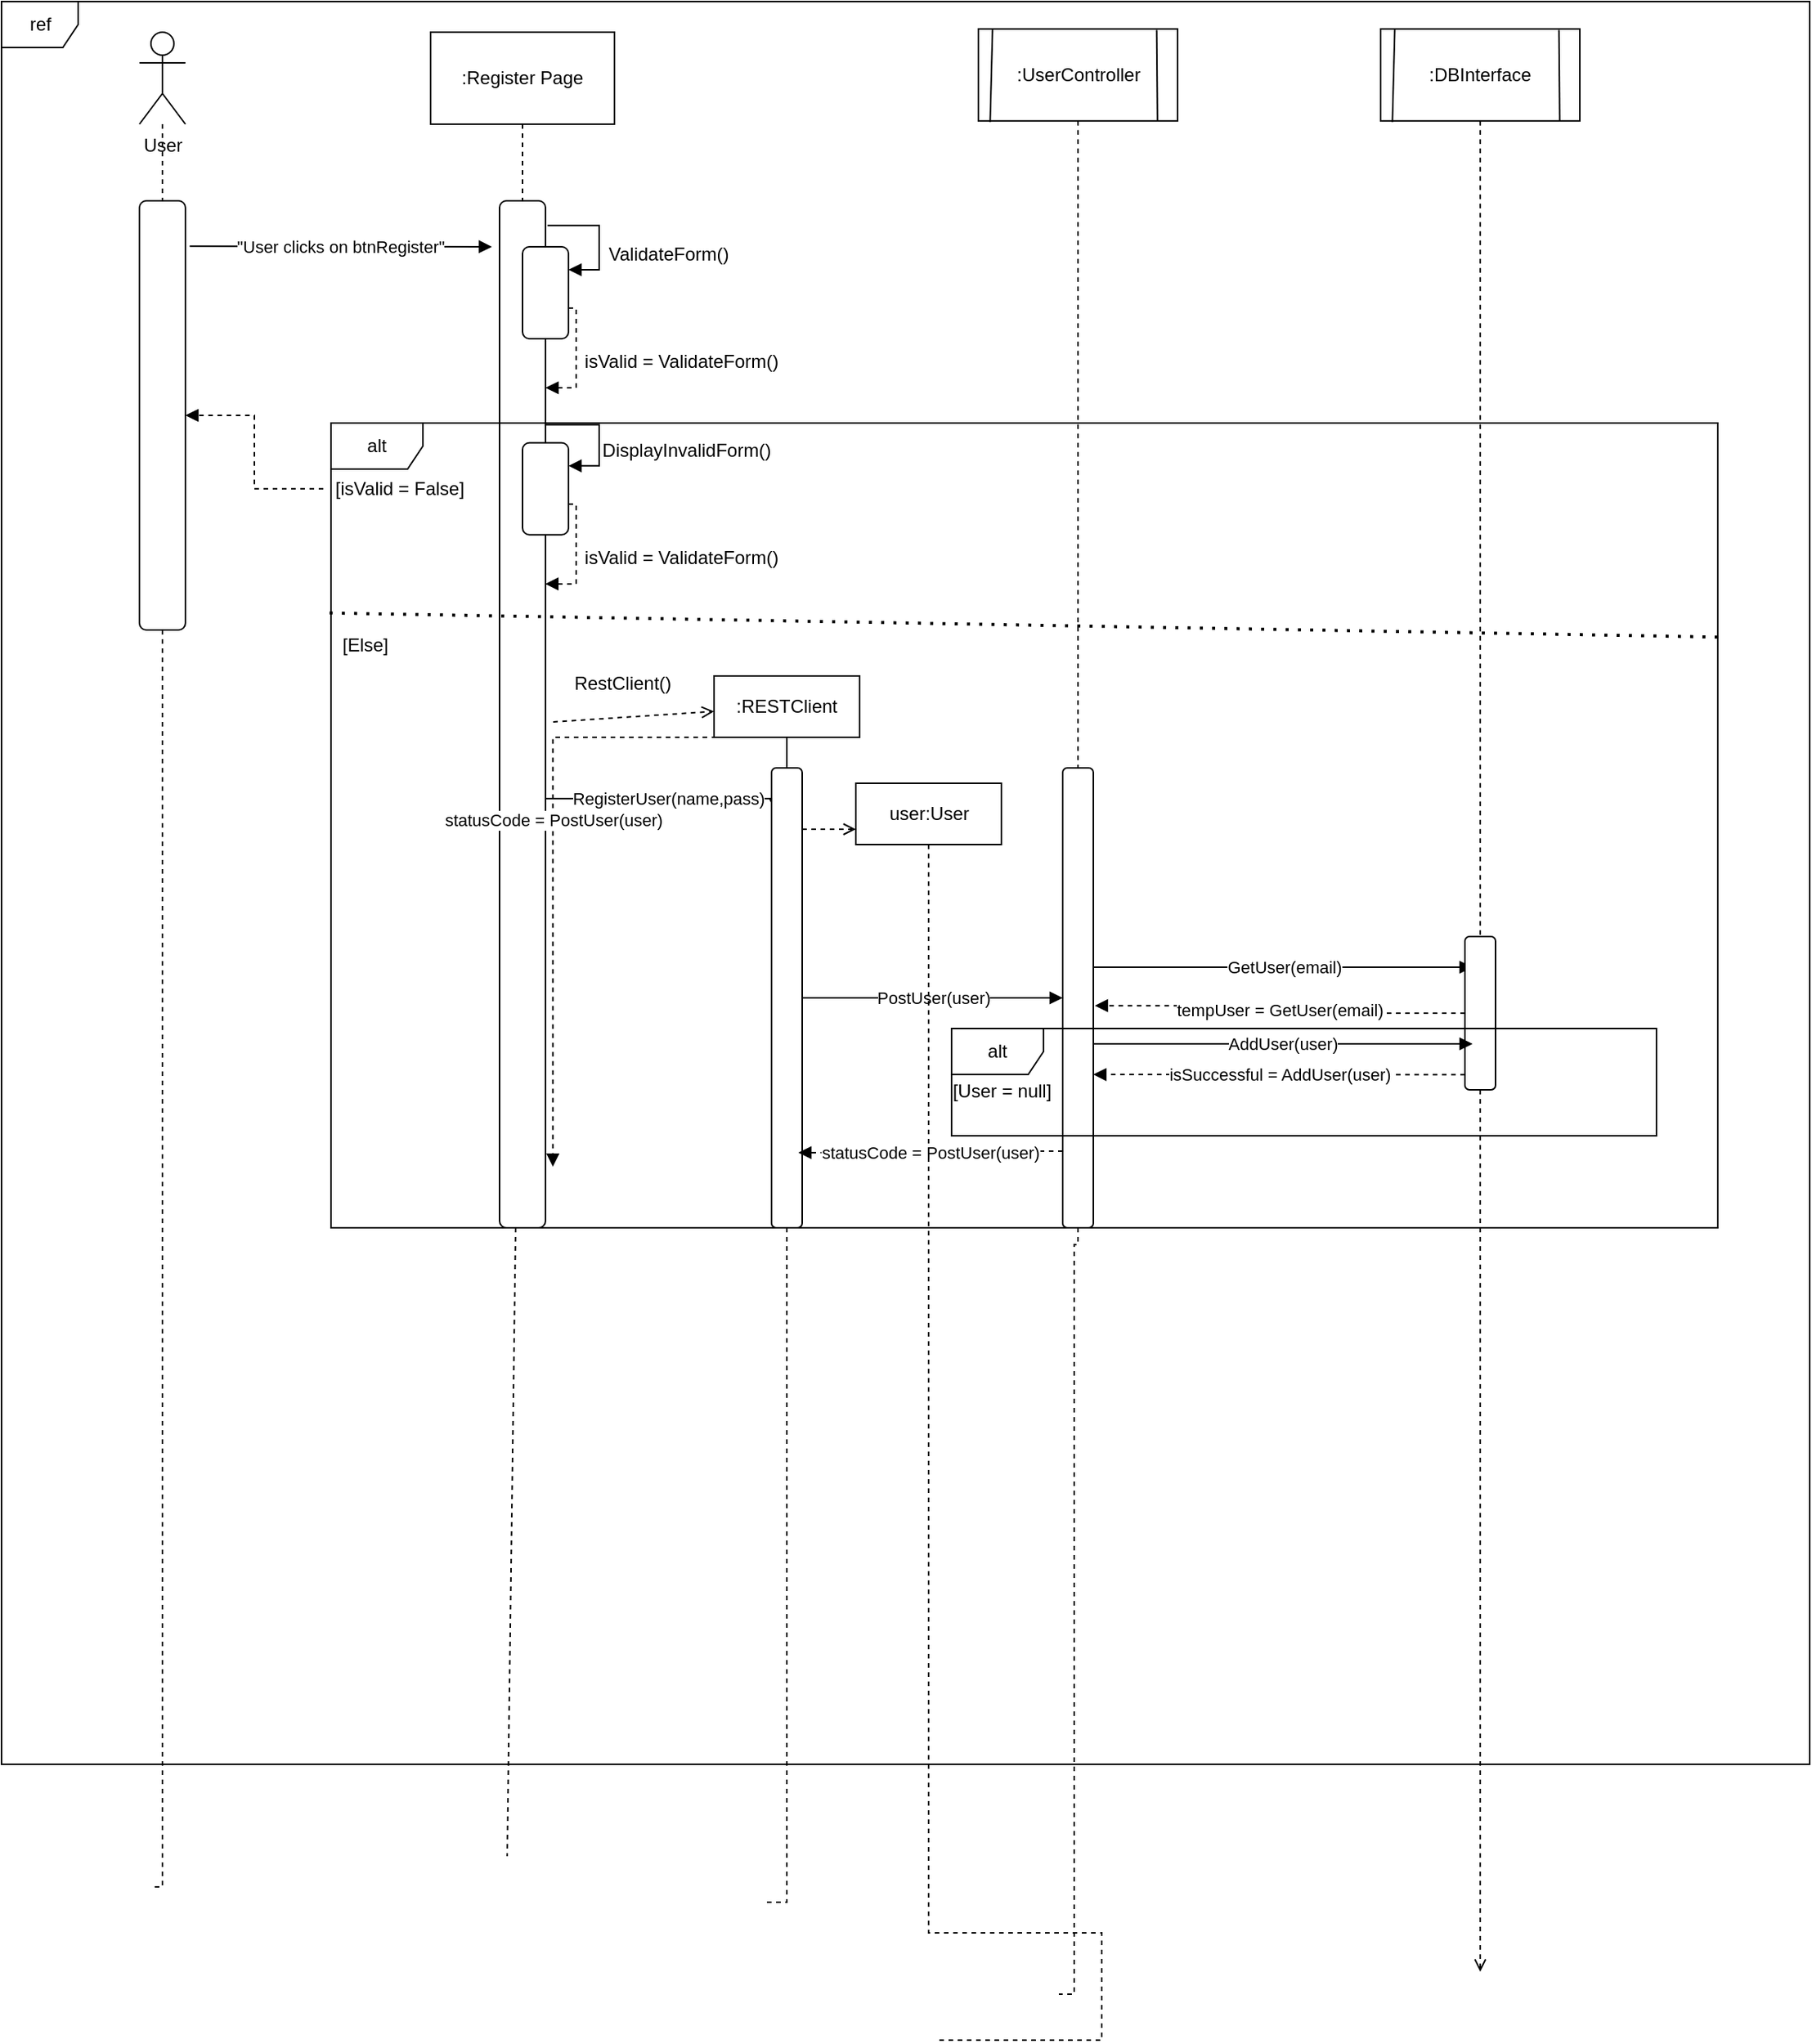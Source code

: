 <mxfile version="20.8.16" type="device"><diagram name="Page-1" id="KKgIxExbmPLoQsklExx3"><mxGraphModel dx="646" dy="378" grid="1" gridSize="10" guides="1" tooltips="1" connect="1" arrows="1" fold="1" page="1" pageScale="1" pageWidth="850" pageHeight="1100" math="0" shadow="0"><root><mxCell id="0"/><mxCell id="1" parent="0"/><mxCell id="mw_QUJTA4HB-zZioiUYf-1" value="ref" style="shape=umlFrame;tabPosition=left;html=1;boundedLbl=1;labelInHeader=1;width=50;height=30;" vertex="1" parent="1"><mxGeometry x="110" y="40" width="1180" height="1150" as="geometry"/></mxCell><mxCell id="mw_QUJTA4HB-zZioiUYf-6" style="rounded=0;orthogonalLoop=1;jettySize=auto;html=1;dashed=1;endArrow=none;endFill=0;startArrow=none;" edge="1" parent="1" source="mw_QUJTA4HB-zZioiUYf-9"><mxGeometry relative="1" as="geometry"><mxPoint x="440" y="1250" as="targetPoint"/></mxGeometry></mxCell><mxCell id="mw_QUJTA4HB-zZioiUYf-3" value=":Register Page" style="rounded=0;whiteSpace=wrap;html=1;" vertex="1" parent="1"><mxGeometry x="390" y="60" width="120" height="60" as="geometry"/></mxCell><mxCell id="mw_QUJTA4HB-zZioiUYf-5" style="edgeStyle=orthogonalEdgeStyle;rounded=0;orthogonalLoop=1;jettySize=auto;html=1;endArrow=none;endFill=0;dashed=1;startArrow=none;" edge="1" parent="1" source="mw_QUJTA4HB-zZioiUYf-7"><mxGeometry relative="1" as="geometry"><mxPoint x="210" y="1270" as="targetPoint"/><Array as="points"><mxPoint x="215" y="1270"/></Array></mxGeometry></mxCell><mxCell id="mw_QUJTA4HB-zZioiUYf-4" value="User" style="shape=umlActor;verticalLabelPosition=bottom;verticalAlign=top;html=1;outlineConnect=0;" vertex="1" parent="1"><mxGeometry x="200" y="60" width="30" height="60" as="geometry"/></mxCell><mxCell id="mw_QUJTA4HB-zZioiUYf-8" value="" style="edgeStyle=orthogonalEdgeStyle;rounded=0;orthogonalLoop=1;jettySize=auto;html=1;endArrow=none;endFill=0;dashed=1;" edge="1" parent="1" source="mw_QUJTA4HB-zZioiUYf-4" target="mw_QUJTA4HB-zZioiUYf-7"><mxGeometry relative="1" as="geometry"><mxPoint x="215" y="570" as="targetPoint"/><mxPoint x="215" y="120" as="sourcePoint"/></mxGeometry></mxCell><mxCell id="mw_QUJTA4HB-zZioiUYf-7" value="" style="rounded=1;whiteSpace=wrap;html=1;" vertex="1" parent="1"><mxGeometry x="200" y="170" width="30" height="280" as="geometry"/></mxCell><mxCell id="mw_QUJTA4HB-zZioiUYf-10" value="" style="rounded=0;orthogonalLoop=1;jettySize=auto;html=1;dashed=1;endArrow=none;endFill=0;" edge="1" parent="1" source="mw_QUJTA4HB-zZioiUYf-3" target="mw_QUJTA4HB-zZioiUYf-9"><mxGeometry relative="1" as="geometry"><mxPoint x="400" y="570" as="targetPoint"/><mxPoint x="400" y="120" as="sourcePoint"/></mxGeometry></mxCell><mxCell id="mw_QUJTA4HB-zZioiUYf-45" value="RegisterUser(name,pass)" style="edgeStyle=orthogonalEdgeStyle;rounded=0;orthogonalLoop=1;jettySize=auto;html=1;entryX=0.125;entryY=0.095;entryDx=0;entryDy=0;entryPerimeter=0;endArrow=block;endFill=1;" edge="1" parent="1" source="mw_QUJTA4HB-zZioiUYf-9" target="mw_QUJTA4HB-zZioiUYf-40"><mxGeometry relative="1" as="geometry"><Array as="points"><mxPoint x="510" y="560"/><mxPoint x="510" y="560"/></Array></mxGeometry></mxCell><mxCell id="mw_QUJTA4HB-zZioiUYf-9" value="" style="rounded=1;whiteSpace=wrap;html=1;" vertex="1" parent="1"><mxGeometry x="435" y="170" width="30" height="670" as="geometry"/></mxCell><mxCell id="mw_QUJTA4HB-zZioiUYf-11" value="&quot;User clicks on btnRegister&quot;" style="endArrow=block;html=1;rounded=0;exitX=1.093;exitY=0.106;exitDx=0;exitDy=0;exitPerimeter=0;endFill=1;" edge="1" parent="1" source="mw_QUJTA4HB-zZioiUYf-7"><mxGeometry width="50" height="50" relative="1" as="geometry"><mxPoint x="270" y="240" as="sourcePoint"/><mxPoint x="430" y="200" as="targetPoint"/></mxGeometry></mxCell><mxCell id="mw_QUJTA4HB-zZioiUYf-15" style="edgeStyle=orthogonalEdgeStyle;rounded=0;orthogonalLoop=1;jettySize=auto;html=1;endArrow=block;endFill=1;dashed=1;" edge="1" parent="1" source="mw_QUJTA4HB-zZioiUYf-12"><mxGeometry relative="1" as="geometry"><mxPoint x="465" y="292" as="targetPoint"/><Array as="points"><mxPoint x="485" y="240"/><mxPoint x="485" y="292"/></Array></mxGeometry></mxCell><mxCell id="mw_QUJTA4HB-zZioiUYf-12" value="" style="rounded=1;whiteSpace=wrap;html=1;" vertex="1" parent="1"><mxGeometry x="450" y="200" width="30" height="60" as="geometry"/></mxCell><mxCell id="mw_QUJTA4HB-zZioiUYf-13" value="" style="endArrow=block;html=1;rounded=0;exitX=1.043;exitY=0.024;exitDx=0;exitDy=0;edgeStyle=orthogonalEdgeStyle;exitPerimeter=0;endFill=1;" edge="1" parent="1" source="mw_QUJTA4HB-zZioiUYf-9" target="mw_QUJTA4HB-zZioiUYf-12"><mxGeometry width="50" height="50" relative="1" as="geometry"><mxPoint x="520" y="250" as="sourcePoint"/><mxPoint x="570" y="200" as="targetPoint"/><Array as="points"><mxPoint x="500" y="186"/><mxPoint x="500" y="215"/></Array></mxGeometry></mxCell><mxCell id="mw_QUJTA4HB-zZioiUYf-16" value="ValidateForm()" style="text;html=1;align=center;verticalAlign=middle;resizable=0;points=[];autosize=1;strokeColor=none;fillColor=none;" vertex="1" parent="1"><mxGeometry x="495" y="190" width="100" height="30" as="geometry"/></mxCell><mxCell id="mw_QUJTA4HB-zZioiUYf-17" value="isValid = ValidateForm()&amp;nbsp;" style="text;html=1;align=center;verticalAlign=middle;resizable=0;points=[];autosize=1;strokeColor=none;fillColor=none;" vertex="1" parent="1"><mxGeometry x="480" y="260" width="150" height="30" as="geometry"/></mxCell><mxCell id="mw_QUJTA4HB-zZioiUYf-18" value="alt" style="shape=umlFrame;whiteSpace=wrap;html=1;" vertex="1" parent="1"><mxGeometry x="325" y="315" width="905" height="525" as="geometry"/></mxCell><mxCell id="mw_QUJTA4HB-zZioiUYf-65" value="" style="edgeStyle=orthogonalEdgeStyle;rounded=0;orthogonalLoop=1;jettySize=auto;html=1;dashed=1;endArrow=block;endFill=1;" edge="1" parent="1" source="mw_QUJTA4HB-zZioiUYf-19" target="mw_QUJTA4HB-zZioiUYf-7"><mxGeometry relative="1" as="geometry"/></mxCell><mxCell id="mw_QUJTA4HB-zZioiUYf-19" value="[isValid = False]" style="text;html=1;strokeColor=none;fillColor=none;align=center;verticalAlign=middle;whiteSpace=wrap;rounded=0;" vertex="1" parent="1"><mxGeometry x="320" y="347.88" width="100" height="20" as="geometry"/></mxCell><mxCell id="mw_QUJTA4HB-zZioiUYf-22" value="[Else]" style="text;html=1;strokeColor=none;fillColor=none;align=center;verticalAlign=middle;whiteSpace=wrap;rounded=0;" vertex="1" parent="1"><mxGeometry x="325" y="450" width="45" height="20" as="geometry"/></mxCell><mxCell id="mw_QUJTA4HB-zZioiUYf-24" style="edgeStyle=orthogonalEdgeStyle;rounded=0;orthogonalLoop=1;jettySize=auto;html=1;entryX=0.996;entryY=0.436;entryDx=0;entryDy=0;entryPerimeter=0;endArrow=block;endFill=1;dashed=1;" edge="1" parent="1" source="mw_QUJTA4HB-zZioiUYf-25"><mxGeometry relative="1" as="geometry"><mxPoint x="464.88" y="419.96" as="targetPoint"/><Array as="points"><mxPoint x="485" y="367.88"/><mxPoint x="485" y="419.88"/></Array></mxGeometry></mxCell><mxCell id="mw_QUJTA4HB-zZioiUYf-25" value="" style="rounded=1;whiteSpace=wrap;html=1;" vertex="1" parent="1"><mxGeometry x="450" y="327.88" width="30" height="60" as="geometry"/></mxCell><mxCell id="mw_QUJTA4HB-zZioiUYf-26" value="" style="endArrow=block;html=1;rounded=0;exitX=0.98;exitY=0.065;exitDx=0;exitDy=0;edgeStyle=orthogonalEdgeStyle;exitPerimeter=0;endFill=1;" edge="1" parent="1" target="mw_QUJTA4HB-zZioiUYf-25"><mxGeometry width="50" height="50" relative="1" as="geometry"><mxPoint x="464.4" y="316.08" as="sourcePoint"/><mxPoint x="570" y="327.88" as="targetPoint"/><Array as="points"><mxPoint x="500" y="342.88"/></Array></mxGeometry></mxCell><mxCell id="mw_QUJTA4HB-zZioiUYf-27" value="&amp;nbsp; &amp;nbsp; &amp;nbsp; &amp;nbsp;DisplayInvalidForm()" style="text;html=1;align=center;verticalAlign=middle;resizable=0;points=[];autosize=1;strokeColor=none;fillColor=none;" vertex="1" parent="1"><mxGeometry x="465" y="317.88" width="160" height="30" as="geometry"/></mxCell><mxCell id="mw_QUJTA4HB-zZioiUYf-28" value="isValid = ValidateForm()&amp;nbsp;" style="text;html=1;align=center;verticalAlign=middle;resizable=0;points=[];autosize=1;strokeColor=none;fillColor=none;" vertex="1" parent="1"><mxGeometry x="480" y="387.88" width="150" height="30" as="geometry"/></mxCell><mxCell id="mw_QUJTA4HB-zZioiUYf-39" style="edgeStyle=orthogonalEdgeStyle;rounded=0;orthogonalLoop=1;jettySize=auto;html=1;dashed=1;endArrow=none;endFill=0;startArrow=none;" edge="1" parent="1" source="mw_QUJTA4HB-zZioiUYf-40"><mxGeometry relative="1" as="geometry"><mxPoint x="608" y="1280" as="targetPoint"/><Array as="points"><mxPoint x="622" y="1280"/></Array></mxGeometry></mxCell><mxCell id="mw_QUJTA4HB-zZioiUYf-29" value=":RESTClient" style="rounded=0;whiteSpace=wrap;html=1;" vertex="1" parent="1"><mxGeometry x="575" y="480" width="95" height="40" as="geometry"/></mxCell><mxCell id="mw_QUJTA4HB-zZioiUYf-30" value="" style="endArrow=none;dashed=1;html=1;dashPattern=1 3;strokeWidth=2;rounded=0;exitX=-0.001;exitY=0.236;exitDx=0;exitDy=0;exitPerimeter=0;entryX=1.002;entryY=0.266;entryDx=0;entryDy=0;entryPerimeter=0;" edge="1" parent="1" source="mw_QUJTA4HB-zZioiUYf-18" target="mw_QUJTA4HB-zZioiUYf-18"><mxGeometry width="50" height="50" relative="1" as="geometry"><mxPoint x="420" y="530" as="sourcePoint"/><mxPoint x="470" y="480" as="targetPoint"/></mxGeometry></mxCell><mxCell id="mw_QUJTA4HB-zZioiUYf-31" value="" style="endArrow=open;html=1;rounded=0;dashed=1;endFill=0;startArrow=none;" edge="1" parent="1" target="mw_QUJTA4HB-zZioiUYf-29"><mxGeometry x="-0.581" y="-30" width="50" height="50" relative="1" as="geometry"><mxPoint x="470" y="510" as="sourcePoint"/><mxPoint x="560" y="490" as="targetPoint"/><mxPoint as="offset"/></mxGeometry></mxCell><mxCell id="mw_QUJTA4HB-zZioiUYf-36" style="edgeStyle=orthogonalEdgeStyle;rounded=0;orthogonalLoop=1;jettySize=auto;html=1;endArrow=none;endFill=0;dashed=1;startArrow=none;" edge="1" parent="1" source="mw_QUJTA4HB-zZioiUYf-42"><mxGeometry relative="1" as="geometry"><mxPoint x="800" y="1340" as="targetPoint"/><Array as="points"><mxPoint x="812" y="851"/><mxPoint x="810" y="851"/><mxPoint x="810" y="1340"/></Array></mxGeometry></mxCell><mxCell id="mw_QUJTA4HB-zZioiUYf-32" value=":UserController" style="rounded=0;whiteSpace=wrap;html=1;" vertex="1" parent="1"><mxGeometry x="747.5" y="57.88" width="130" height="60" as="geometry"/></mxCell><mxCell id="mw_QUJTA4HB-zZioiUYf-34" value="" style="endArrow=none;html=1;rounded=0;entryX=0.071;entryY=-0.001;entryDx=0;entryDy=0;entryPerimeter=0;exitX=0.059;exitY=1.012;exitDx=0;exitDy=0;exitPerimeter=0;" edge="1" parent="1" source="mw_QUJTA4HB-zZioiUYf-32" target="mw_QUJTA4HB-zZioiUYf-32"><mxGeometry width="50" height="50" relative="1" as="geometry"><mxPoint x="700" y="200" as="sourcePoint"/><mxPoint x="750" y="150" as="targetPoint"/></mxGeometry></mxCell><mxCell id="mw_QUJTA4HB-zZioiUYf-35" value="" style="endArrow=none;html=1;rounded=0;entryX=0.895;entryY=0.013;entryDx=0;entryDy=0;entryPerimeter=0;exitX=0.899;exitY=1.002;exitDx=0;exitDy=0;exitPerimeter=0;" edge="1" parent="1" source="mw_QUJTA4HB-zZioiUYf-32" target="mw_QUJTA4HB-zZioiUYf-32"><mxGeometry width="50" height="50" relative="1" as="geometry"><mxPoint x="728.85" y="130.72" as="sourcePoint"/><mxPoint x="730.65" y="69.94" as="targetPoint"/></mxGeometry></mxCell><mxCell id="mw_QUJTA4HB-zZioiUYf-37" value="RestClient()" style="text;html=1;align=center;verticalAlign=middle;resizable=0;points=[];autosize=1;strokeColor=none;fillColor=none;" vertex="1" parent="1"><mxGeometry x="470" y="470" width="90" height="30" as="geometry"/></mxCell><mxCell id="mw_QUJTA4HB-zZioiUYf-41" value="" style="edgeStyle=orthogonalEdgeStyle;rounded=0;orthogonalLoop=1;jettySize=auto;html=1;dashed=1;endArrow=none;endFill=0;" edge="1" parent="1" source="mw_QUJTA4HB-zZioiUYf-29" target="mw_QUJTA4HB-zZioiUYf-40"><mxGeometry relative="1" as="geometry"><mxPoint x="607.5" y="941.28" as="targetPoint"/><mxPoint x="607.5" y="520" as="sourcePoint"/></mxGeometry></mxCell><mxCell id="mw_QUJTA4HB-zZioiUYf-44" value="PostUser(user)" style="edgeStyle=orthogonalEdgeStyle;rounded=0;orthogonalLoop=1;jettySize=auto;html=1;endArrow=block;endFill=1;exitX=1;exitY=0.5;exitDx=0;exitDy=0;" edge="1" parent="1" source="mw_QUJTA4HB-zZioiUYf-40" target="mw_QUJTA4HB-zZioiUYf-42"><mxGeometry relative="1" as="geometry"><mxPoint x="560" y="645" as="sourcePoint"/><Array as="points"/></mxGeometry></mxCell><mxCell id="mw_QUJTA4HB-zZioiUYf-48" style="edgeStyle=orthogonalEdgeStyle;rounded=0;orthogonalLoop=1;jettySize=auto;html=1;dashed=1;endArrow=open;endFill=0;" edge="1" parent="1" source="mw_QUJTA4HB-zZioiUYf-40" target="mw_QUJTA4HB-zZioiUYf-46"><mxGeometry relative="1" as="geometry"><Array as="points"><mxPoint x="650" y="580"/><mxPoint x="650" y="580"/></Array></mxGeometry></mxCell><mxCell id="mw_QUJTA4HB-zZioiUYf-40" value="" style="rounded=1;whiteSpace=wrap;html=1;" vertex="1" parent="1"><mxGeometry x="612.5" y="540" width="20" height="300" as="geometry"/></mxCell><mxCell id="mw_QUJTA4HB-zZioiUYf-43" value="" style="edgeStyle=orthogonalEdgeStyle;rounded=0;orthogonalLoop=1;jettySize=auto;html=1;endArrow=none;endFill=0;dashed=1;" edge="1" parent="1" source="mw_QUJTA4HB-zZioiUYf-32" target="mw_QUJTA4HB-zZioiUYf-42"><mxGeometry relative="1" as="geometry"><mxPoint x="805" y="850.64" as="targetPoint"/><mxPoint x="805" y="120" as="sourcePoint"/></mxGeometry></mxCell><mxCell id="mw_QUJTA4HB-zZioiUYf-58" value="GetUser(email)" style="edgeStyle=orthogonalEdgeStyle;rounded=0;orthogonalLoop=1;jettySize=auto;html=1;endArrow=block;endFill=1;" edge="1" parent="1" source="mw_QUJTA4HB-zZioiUYf-42"><mxGeometry relative="1" as="geometry"><mxPoint x="1070" y="670" as="targetPoint"/><Array as="points"><mxPoint x="1065" y="670"/></Array></mxGeometry></mxCell><mxCell id="mw_QUJTA4HB-zZioiUYf-66" value="statusCode = PostUser(user)" style="edgeStyle=orthogonalEdgeStyle;rounded=0;orthogonalLoop=1;jettySize=auto;html=1;dashed=1;endArrow=block;endFill=1;" edge="1" parent="1" source="mw_QUJTA4HB-zZioiUYf-42"><mxGeometry relative="1" as="geometry"><mxPoint x="630" y="791" as="targetPoint"/><Array as="points"><mxPoint x="716" y="790"/><mxPoint x="716" y="791"/></Array></mxGeometry></mxCell><mxCell id="mw_QUJTA4HB-zZioiUYf-42" value="" style="rounded=1;whiteSpace=wrap;html=1;" vertex="1" parent="1"><mxGeometry x="802.5" y="540" width="20" height="300" as="geometry"/></mxCell><mxCell id="mw_QUJTA4HB-zZioiUYf-47" style="edgeStyle=orthogonalEdgeStyle;rounded=0;orthogonalLoop=1;jettySize=auto;html=1;endArrow=none;endFill=0;dashed=1;" edge="1" parent="1" source="mw_QUJTA4HB-zZioiUYf-46"><mxGeometry relative="1" as="geometry"><mxPoint x="720" y="1370" as="targetPoint"/><Array as="points"><mxPoint x="715" y="1300"/><mxPoint x="828" y="1300"/></Array></mxGeometry></mxCell><mxCell id="mw_QUJTA4HB-zZioiUYf-46" value="user:User" style="rounded=0;whiteSpace=wrap;html=1;" vertex="1" parent="1"><mxGeometry x="667.5" y="550" width="95" height="40" as="geometry"/></mxCell><mxCell id="mw_QUJTA4HB-zZioiUYf-55" style="edgeStyle=orthogonalEdgeStyle;rounded=0;orthogonalLoop=1;jettySize=auto;html=1;dashed=1;endArrow=open;endFill=0;startArrow=none;" edge="1" parent="1" source="mw_QUJTA4HB-zZioiUYf-56"><mxGeometry relative="1" as="geometry"><mxPoint x="1075" y="1325.333" as="targetPoint"/></mxGeometry></mxCell><mxCell id="mw_QUJTA4HB-zZioiUYf-52" value=":DBInterface" style="rounded=0;whiteSpace=wrap;html=1;" vertex="1" parent="1"><mxGeometry x="1010" y="57.88" width="130" height="60" as="geometry"/></mxCell><mxCell id="mw_QUJTA4HB-zZioiUYf-53" value="" style="endArrow=none;html=1;rounded=0;entryX=0.071;entryY=-0.001;entryDx=0;entryDy=0;entryPerimeter=0;exitX=0.059;exitY=1.012;exitDx=0;exitDy=0;exitPerimeter=0;" edge="1" parent="1" source="mw_QUJTA4HB-zZioiUYf-52" target="mw_QUJTA4HB-zZioiUYf-52"><mxGeometry width="50" height="50" relative="1" as="geometry"><mxPoint x="940" y="242.18" as="sourcePoint"/><mxPoint x="990" y="192.18" as="targetPoint"/></mxGeometry></mxCell><mxCell id="mw_QUJTA4HB-zZioiUYf-54" value="" style="endArrow=none;html=1;rounded=0;entryX=0.895;entryY=0.013;entryDx=0;entryDy=0;entryPerimeter=0;exitX=0.899;exitY=1.002;exitDx=0;exitDy=0;exitPerimeter=0;" edge="1" parent="1" source="mw_QUJTA4HB-zZioiUYf-52" target="mw_QUJTA4HB-zZioiUYf-52"><mxGeometry width="50" height="50" relative="1" as="geometry"><mxPoint x="968.85" y="172.9" as="sourcePoint"/><mxPoint x="970.65" y="112.12" as="targetPoint"/></mxGeometry></mxCell><mxCell id="mw_QUJTA4HB-zZioiUYf-57" value="" style="edgeStyle=orthogonalEdgeStyle;rounded=0;orthogonalLoop=1;jettySize=auto;html=1;dashed=1;endArrow=none;endFill=0;" edge="1" parent="1" source="mw_QUJTA4HB-zZioiUYf-52" target="mw_QUJTA4HB-zZioiUYf-56"><mxGeometry relative="1" as="geometry"><mxPoint x="1075.0" y="1325.333" as="targetPoint"/><mxPoint x="1075.0" y="117.88" as="sourcePoint"/></mxGeometry></mxCell><mxCell id="mw_QUJTA4HB-zZioiUYf-59" value="tempUser = GetUser(email)" style="edgeStyle=orthogonalEdgeStyle;rounded=0;orthogonalLoop=1;jettySize=auto;html=1;endArrow=block;endFill=1;dashed=1;entryX=1.05;entryY=0.517;entryDx=0;entryDy=0;entryPerimeter=0;" edge="1" parent="1" source="mw_QUJTA4HB-zZioiUYf-56" target="mw_QUJTA4HB-zZioiUYf-42"><mxGeometry relative="1" as="geometry"><Array as="points"/></mxGeometry></mxCell><mxCell id="mw_QUJTA4HB-zZioiUYf-56" value="" style="rounded=1;whiteSpace=wrap;html=1;" vertex="1" parent="1"><mxGeometry x="1065" y="650" width="20" height="100" as="geometry"/></mxCell><mxCell id="mw_QUJTA4HB-zZioiUYf-60" value="alt" style="shape=umlFrame;whiteSpace=wrap;html=1;" vertex="1" parent="1"><mxGeometry x="730" y="710" width="460" height="70" as="geometry"/></mxCell><mxCell id="mw_QUJTA4HB-zZioiUYf-62" value="AddUser(user)" style="edgeStyle=orthogonalEdgeStyle;rounded=0;orthogonalLoop=1;jettySize=auto;html=1;endArrow=block;endFill=1;" edge="1" parent="1"><mxGeometry relative="1" as="geometry"><mxPoint x="822.5" y="719.997" as="sourcePoint"/><mxPoint x="1070" y="720" as="targetPoint"/><Array as="points"><mxPoint x="1065" y="719.96"/></Array></mxGeometry></mxCell><mxCell id="mw_QUJTA4HB-zZioiUYf-63" value="[User = null]" style="text;html=1;strokeColor=none;fillColor=none;align=center;verticalAlign=middle;whiteSpace=wrap;rounded=0;" vertex="1" parent="1"><mxGeometry x="728" y="740" width="70" height="22" as="geometry"/></mxCell><mxCell id="mw_QUJTA4HB-zZioiUYf-64" value="isSuccessful = AddUser(user)" style="edgeStyle=orthogonalEdgeStyle;rounded=0;orthogonalLoop=1;jettySize=auto;html=1;entryX=1;entryY=0.75;entryDx=0;entryDy=0;endArrow=block;endFill=1;dashed=1;" edge="1" parent="1"><mxGeometry relative="1" as="geometry"><mxPoint x="1065" y="740.09" as="sourcePoint"/><mxPoint x="822.5" y="740" as="targetPoint"/><Array as="points"><mxPoint x="1000" y="740.09"/><mxPoint x="1000" y="740.09"/></Array></mxGeometry></mxCell><mxCell id="mw_QUJTA4HB-zZioiUYf-67" value="statusCode = PostUser(user)" style="edgeStyle=orthogonalEdgeStyle;rounded=0;orthogonalLoop=1;jettySize=auto;html=1;dashed=1;endArrow=block;endFill=1;entryX=0.16;entryY=0.924;entryDx=0;entryDy=0;entryPerimeter=0;" edge="1" parent="1" source="mw_QUJTA4HB-zZioiUYf-40" target="mw_QUJTA4HB-zZioiUYf-18"><mxGeometry relative="1" as="geometry"><mxPoint x="812.5" y="800" as="sourcePoint"/><mxPoint x="640" y="801" as="targetPoint"/><Array as="points"/></mxGeometry></mxCell></root></mxGraphModel></diagram></mxfile>